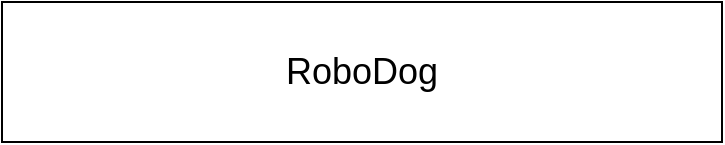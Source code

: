 <mxfile version="13.6.5" pages="5">
    <diagram id="tkFFh05xRgLOvUyrIKHx" name="ドメインモデル">
        <mxGraphModel dx="820" dy="575" grid="1" gridSize="10" guides="1" tooltips="1" connect="1" arrows="1" fold="1" page="1" pageScale="1" pageWidth="827" pageHeight="1169" math="0" shadow="0">
            <root>
                <mxCell id="nxpGQkWJrcfSHF4RF-Jc-0"/>
                <mxCell id="nxpGQkWJrcfSHF4RF-Jc-1" parent="nxpGQkWJrcfSHF4RF-Jc-0"/>
                <mxCell id="nxpGQkWJrcfSHF4RF-Jc-2" value="&lt;font style=&quot;font-size: 18px&quot;&gt;RoboDog&lt;/font&gt;" style="rounded=0;whiteSpace=wrap;html=1;" parent="nxpGQkWJrcfSHF4RF-Jc-1" vertex="1">
                    <mxGeometry x="90" y="150" width="360" height="70" as="geometry"/>
                </mxCell>
            </root>
        </mxGraphModel>
    </diagram>
    <diagram id="LhKQqbcJ0LBjxQpa3Uy2" name="ユースケース図">
        &#xa;
        <mxGraphModel dx="820" dy="575" grid="1" gridSize="10" guides="1" tooltips="1" connect="1" arrows="1" fold="1" page="1" pageScale="1" pageWidth="827" pageHeight="1169" math="0" shadow="0">
            &#xa;
            <root>
                &#xa;
                <mxCell id="0"/>
                &#xa;
                <mxCell id="1" parent="0"/>
                &#xa;
                <mxCell id="6" value="ユーザ" style="shape=umlActor;verticalLabelPosition=bottom;verticalAlign=top;html=1;outlineConnect=0;" parent="1" vertex="1">
                    &#xa;
                    <mxGeometry x="80" y="160" width="30" height="60" as="geometry"/>
                    &#xa;
                </mxCell>
                &#xa;
                <mxCell id="9" value="&lt;font style=&quot;font-size: 18px&quot;&gt;名前を変更する&lt;/font&gt;" style="ellipse;whiteSpace=wrap;html=1;" parent="1" vertex="1">
                    &#xa;
                    <mxGeometry x="240" y="80" width="250" height="80" as="geometry"/>
                    &#xa;
                </mxCell>
                &#xa;
                <mxCell id="10" value="&lt;font style=&quot;font-size: 18px&quot;&gt;時刻に応じた挨拶をする&lt;/font&gt;" style="ellipse;whiteSpace=wrap;html=1;" parent="1" vertex="1">
                    &#xa;
                    <mxGeometry x="234" y="200" width="366" height="80" as="geometry"/>
                    &#xa;
                </mxCell>
                &#xa;
                <mxCell id="13" value="&lt;font style=&quot;font-size: 18px&quot;&gt;2つの整数の足し算をする&lt;/font&gt;" style="ellipse;whiteSpace=wrap;html=1;" parent="1" vertex="1">
                    &#xa;
                    <mxGeometry x="240" y="330" width="360" height="80" as="geometry"/>
                    &#xa;
                </mxCell>
                &#xa;
                <mxCell id="14" value="" style="endArrow=none;html=1;" parent="1" edge="1">
                    &#xa;
                    <mxGeometry width="50" height="50" relative="1" as="geometry">
                        &#xa;
                        <mxPoint x="130" y="180" as="sourcePoint"/>
                        &#xa;
                        <mxPoint x="260" y="140" as="targetPoint"/>
                        &#xa;
                    </mxGeometry>
                    &#xa;
                </mxCell>
                &#xa;
                <mxCell id="15" value="" style="endArrow=none;html=1;" parent="1" edge="1">
                    &#xa;
                    <mxGeometry width="50" height="50" relative="1" as="geometry">
                        &#xa;
                        <mxPoint x="130" y="210" as="sourcePoint"/>
                        &#xa;
                        <mxPoint x="220" y="240" as="targetPoint"/>
                        &#xa;
                    </mxGeometry>
                    &#xa;
                </mxCell>
                &#xa;
                <mxCell id="16" value="" style="endArrow=none;html=1;" parent="1" edge="1">
                    &#xa;
                    <mxGeometry width="50" height="50" relative="1" as="geometry">
                        &#xa;
                        <mxPoint x="130" y="230" as="sourcePoint"/>
                        &#xa;
                        <mxPoint x="260" y="330" as="targetPoint"/>
                        &#xa;
                    </mxGeometry>
                    &#xa;
                </mxCell>
                &#xa;
            </root>
            &#xa;
        </mxGraphModel>
        &#xa;
    </diagram>
    <diagram id="leHfcivhyb52V9ilxUCZ" name="名前を変更する分析モデル">
        <mxGraphModel dx="820" dy="1744" grid="1" gridSize="10" guides="1" tooltips="1" connect="1" arrows="1" fold="1" page="1" pageScale="1" pageWidth="827" pageHeight="1169" math="0" shadow="0">
            <root>
                <mxCell id="xK2DXMfjPnLTOBb2WVJY-0"/>
                <mxCell id="xK2DXMfjPnLTOBb2WVJY-1" parent="xK2DXMfjPnLTOBb2WVJY-0"/>
                <mxCell id="xK2DXMfjPnLTOBb2WVJY-2" value="Actor" style="shape=umlActor;verticalLabelPosition=bottom;verticalAlign=top;html=1;outlineConnect=0;" parent="xK2DXMfjPnLTOBb2WVJY-1" vertex="1">
                    <mxGeometry x="50" y="-980" width="50" height="80" as="geometry"/>
                </mxCell>
                <mxCell id="xK2DXMfjPnLTOBb2WVJY-6" value="" style="ellipse;whiteSpace=wrap;html=1;aspect=fixed;" parent="xK2DXMfjPnLTOBb2WVJY-1" vertex="1">
                    <mxGeometry x="230" y="-1110" width="70" height="70" as="geometry"/>
                </mxCell>
                <mxCell id="xK2DXMfjPnLTOBb2WVJY-7" value="" style="endArrow=none;html=1;" parent="xK2DXMfjPnLTOBb2WVJY-1" edge="1">
                    <mxGeometry width="50" height="50" relative="1" as="geometry">
                        <mxPoint x="200" y="-1080" as="sourcePoint"/>
                        <mxPoint x="230" y="-1080" as="targetPoint"/>
                        <Array as="points"/>
                    </mxGeometry>
                </mxCell>
                <mxCell id="xK2DXMfjPnLTOBb2WVJY-8" value="" style="endArrow=none;html=1;" parent="xK2DXMfjPnLTOBb2WVJY-1" edge="1">
                    <mxGeometry width="50" height="50" relative="1" as="geometry">
                        <mxPoint x="200" y="-1055" as="sourcePoint"/>
                        <mxPoint x="200" y="-1110" as="targetPoint"/>
                    </mxGeometry>
                </mxCell>
                <mxCell id="jP59E5Vkrv_--OYEcTrB-5" value="" style="endArrow=classic;html=1;" parent="xK2DXMfjPnLTOBb2WVJY-1" edge="1">
                    <mxGeometry relative="1" as="geometry">
                        <mxPoint x="120" y="-970" as="sourcePoint"/>
                        <mxPoint x="190" y="-1080" as="targetPoint"/>
                    </mxGeometry>
                </mxCell>
                <mxCell id="jP59E5Vkrv_--OYEcTrB-6" value="&lt;font style=&quot;font-size: 14px&quot;&gt;名前の変更を&lt;br&gt;クリックする&lt;/font&gt;" style="edgeLabel;resizable=0;html=1;align=center;verticalAlign=middle;" parent="jP59E5Vkrv_--OYEcTrB-5" connectable="0" vertex="1">
                    <mxGeometry relative="1" as="geometry">
                        <mxPoint x="-24.9" as="offset"/>
                    </mxGeometry>
                </mxCell>
                <mxCell id="jP59E5Vkrv_--OYEcTrB-7" value="" style="ellipse;whiteSpace=wrap;html=1;aspect=fixed;" parent="xK2DXMfjPnLTOBb2WVJY-1" vertex="1">
                    <mxGeometry x="230" y="-910" width="70" height="70" as="geometry"/>
                </mxCell>
                <mxCell id="jP59E5Vkrv_--OYEcTrB-8" value="" style="endArrow=none;html=1;" parent="xK2DXMfjPnLTOBb2WVJY-1" edge="1">
                    <mxGeometry width="50" height="50" relative="1" as="geometry">
                        <mxPoint x="200" y="-880" as="sourcePoint"/>
                        <mxPoint x="230" y="-880" as="targetPoint"/>
                        <Array as="points"/>
                    </mxGeometry>
                </mxCell>
                <mxCell id="jP59E5Vkrv_--OYEcTrB-9" value="" style="endArrow=none;html=1;" parent="xK2DXMfjPnLTOBb2WVJY-1" edge="1">
                    <mxGeometry width="50" height="50" relative="1" as="geometry">
                        <mxPoint x="200" y="-855" as="sourcePoint"/>
                        <mxPoint x="200" y="-910" as="targetPoint"/>
                    </mxGeometry>
                </mxCell>
                <mxCell id="jP59E5Vkrv_--OYEcTrB-10" value="" style="endArrow=classic;html=1;" parent="xK2DXMfjPnLTOBb2WVJY-1" edge="1">
                    <mxGeometry relative="1" as="geometry">
                        <mxPoint x="120" y="-930" as="sourcePoint"/>
                        <mxPoint x="200" y="-880" as="targetPoint"/>
                    </mxGeometry>
                </mxCell>
                <mxCell id="jP59E5Vkrv_--OYEcTrB-11" value="&lt;span style=&quot;font-size: 14px&quot;&gt;新しい名前&lt;br&gt;を入力する&lt;br&gt;&lt;/span&gt;" style="edgeLabel;resizable=0;html=1;align=center;verticalAlign=middle;" parent="jP59E5Vkrv_--OYEcTrB-10" connectable="0" vertex="1">
                    <mxGeometry relative="1" as="geometry">
                        <mxPoint x="-24.9" y="4.84" as="offset"/>
                    </mxGeometry>
                </mxCell>
                <mxCell id="L8tmc_ibJz1NVLAluWjM-0" value="&lt;font style=&quot;font-size: 14px&quot;&gt;RoboDog&lt;/font&gt;&lt;br&gt;システムメニュー" style="text;html=1;strokeColor=none;fillColor=none;align=center;verticalAlign=middle;whiteSpace=wrap;rounded=0;" parent="xK2DXMfjPnLTOBb2WVJY-1" vertex="1">
                    <mxGeometry x="209.5" y="-1030" width="111" height="40" as="geometry"/>
                </mxCell>
                <mxCell id="L8tmc_ibJz1NVLAluWjM-1" value="&lt;span style=&quot;font-size: 14px&quot;&gt;名前の変更画面&lt;/span&gt;" style="text;html=1;strokeColor=none;fillColor=none;align=center;verticalAlign=middle;whiteSpace=wrap;rounded=0;" parent="xK2DXMfjPnLTOBb2WVJY-1" vertex="1">
                    <mxGeometry x="209.5" y="-830" width="111" height="40" as="geometry"/>
                </mxCell>
                <mxCell id="L8tmc_ibJz1NVLAluWjM-2" value="" style="ellipse;whiteSpace=wrap;html=1;aspect=fixed;" parent="xK2DXMfjPnLTOBb2WVJY-1" vertex="1">
                    <mxGeometry x="440" y="-1040" width="80" height="80" as="geometry"/>
                </mxCell>
                <mxCell id="L8tmc_ibJz1NVLAluWjM-3" value="" style="ellipse;whiteSpace=wrap;html=1;aspect=fixed;" parent="xK2DXMfjPnLTOBb2WVJY-1" vertex="1">
                    <mxGeometry x="440" y="-890" width="80" height="80" as="geometry"/>
                </mxCell>
                <mxCell id="L8tmc_ibJz1NVLAluWjM-4" value="" style="ellipse;whiteSpace=wrap;html=1;aspect=fixed;" parent="xK2DXMfjPnLTOBb2WVJY-1" vertex="1">
                    <mxGeometry x="350" y="-760" width="80" height="80" as="geometry"/>
                </mxCell>
                <mxCell id="L8tmc_ibJz1NVLAluWjM-5" value="" style="ellipse;whiteSpace=wrap;html=1;aspect=fixed;" parent="xK2DXMfjPnLTOBb2WVJY-1" vertex="1">
                    <mxGeometry x="680" y="-960" width="80" height="80" as="geometry"/>
                </mxCell>
                <mxCell id="L8tmc_ibJz1NVLAluWjM-7" value="" style="ellipse;whiteSpace=wrap;html=1;aspect=fixed;" parent="xK2DXMfjPnLTOBb2WVJY-1" vertex="1">
                    <mxGeometry x="230" y="-700" width="70" height="70" as="geometry"/>
                </mxCell>
                <mxCell id="L8tmc_ibJz1NVLAluWjM-8" value="" style="endArrow=none;html=1;" parent="xK2DXMfjPnLTOBb2WVJY-1" edge="1">
                    <mxGeometry width="50" height="50" relative="1" as="geometry">
                        <mxPoint x="200" y="-670" as="sourcePoint"/>
                        <mxPoint x="230" y="-670" as="targetPoint"/>
                        <Array as="points"/>
                    </mxGeometry>
                </mxCell>
                <mxCell id="L8tmc_ibJz1NVLAluWjM-9" value="" style="endArrow=none;html=1;" parent="xK2DXMfjPnLTOBb2WVJY-1" edge="1">
                    <mxGeometry width="50" height="50" relative="1" as="geometry">
                        <mxPoint x="200" y="-645" as="sourcePoint"/>
                        <mxPoint x="200" y="-700" as="targetPoint"/>
                    </mxGeometry>
                </mxCell>
                <mxCell id="L8tmc_ibJz1NVLAluWjM-10" value="&lt;span style=&quot;font-size: 14px&quot;&gt;名前の変更結果表示画面&lt;/span&gt;" style="text;html=1;strokeColor=none;fillColor=none;align=center;verticalAlign=middle;whiteSpace=wrap;rounded=0;" parent="xK2DXMfjPnLTOBb2WVJY-1" vertex="1">
                    <mxGeometry x="179.5" y="-624" width="170.5" height="40" as="geometry"/>
                </mxCell>
                <mxCell id="L8tmc_ibJz1NVLAluWjM-11" value="" style="endArrow=classic;html=1;" parent="xK2DXMfjPnLTOBb2WVJY-1" edge="1">
                    <mxGeometry width="50" height="50" relative="1" as="geometry">
                        <mxPoint x="310" y="-1050" as="sourcePoint"/>
                        <mxPoint x="430" y="-1020" as="targetPoint"/>
                    </mxGeometry>
                </mxCell>
                <mxCell id="L8tmc_ibJz1NVLAluWjM-13" value="" style="endArrow=classic;startArrow=classic;html=1;" parent="xK2DXMfjPnLTOBb2WVJY-1" edge="1">
                    <mxGeometry width="50" height="50" relative="1" as="geometry">
                        <mxPoint x="530" y="-1000" as="sourcePoint"/>
                        <mxPoint x="680" y="-960" as="targetPoint"/>
                    </mxGeometry>
                </mxCell>
                <mxCell id="L8tmc_ibJz1NVLAluWjM-14" value="" style="endArrow=classic;html=1;" parent="xK2DXMfjPnLTOBb2WVJY-1" edge="1">
                    <mxGeometry width="50" height="50" relative="1" as="geometry">
                        <mxPoint x="440" y="-790" as="sourcePoint"/>
                        <mxPoint x="420" y="-770" as="targetPoint"/>
                        <Array as="points">
                            <mxPoint x="460" y="-810"/>
                        </Array>
                    </mxGeometry>
                </mxCell>
                <mxCell id="L8tmc_ibJz1NVLAluWjM-15" value="" style="endArrow=classic;html=1;" parent="xK2DXMfjPnLTOBb2WVJY-1" edge="1">
                    <mxGeometry width="50" height="50" relative="1" as="geometry">
                        <mxPoint x="340" y="-695" as="sourcePoint"/>
                        <mxPoint x="310" y="-680" as="targetPoint"/>
                    </mxGeometry>
                </mxCell>
                <mxCell id="L8tmc_ibJz1NVLAluWjM-16" value="&lt;span style=&quot;font-size: 14px&quot;&gt;結果の表示&lt;br&gt;&lt;/span&gt;" style="text;html=1;strokeColor=none;fillColor=none;align=center;verticalAlign=middle;whiteSpace=wrap;rounded=0;" parent="xK2DXMfjPnLTOBb2WVJY-1" vertex="1">
                    <mxGeometry x="334.5" y="-670" width="111" height="40" as="geometry"/>
                </mxCell>
                <mxCell id="L8tmc_ibJz1NVLAluWjM-17" value="&lt;span style=&quot;font-size: 14px&quot;&gt;名前の変更&lt;/span&gt;" style="text;html=1;strokeColor=none;fillColor=none;align=center;verticalAlign=middle;whiteSpace=wrap;rounded=0;" parent="xK2DXMfjPnLTOBb2WVJY-1" vertex="1">
                    <mxGeometry x="445.5" y="-810" width="111" height="40" as="geometry"/>
                </mxCell>
                <mxCell id="L8tmc_ibJz1NVLAluWjM-18" value="&lt;span style=&quot;font-size: 14px&quot;&gt;名前の変更画面表示&lt;/span&gt;" style="text;html=1;strokeColor=none;fillColor=none;align=center;verticalAlign=middle;whiteSpace=wrap;rounded=0;" parent="xK2DXMfjPnLTOBb2WVJY-1" vertex="1">
                    <mxGeometry x="421" y="-960" width="135.5" height="40" as="geometry"/>
                </mxCell>
                <mxCell id="L8tmc_ibJz1NVLAluWjM-19" value="&lt;span style=&quot;font-size: 14px&quot;&gt;RoboDog&lt;/span&gt;" style="text;html=1;strokeColor=none;fillColor=none;align=center;verticalAlign=middle;whiteSpace=wrap;rounded=0;" parent="xK2DXMfjPnLTOBb2WVJY-1" vertex="1">
                    <mxGeometry x="664.5" y="-880" width="111" height="40" as="geometry"/>
                </mxCell>
                <mxCell id="L8tmc_ibJz1NVLAluWjM-20" value="" style="line;strokeWidth=2;html=1;" parent="xK2DXMfjPnLTOBb2WVJY-1" vertex="1">
                    <mxGeometry x="685" y="-880" width="70" height="10" as="geometry"/>
                </mxCell>
                <mxCell id="L8tmc_ibJz1NVLAluWjM-21" value="&lt;span style=&quot;font-size: 14px&quot;&gt;&amp;lt;&lt;br&gt;&lt;/span&gt;" style="text;html=1;strokeColor=none;fillColor=none;align=center;verticalAlign=middle;whiteSpace=wrap;rounded=0;" parent="xK2DXMfjPnLTOBb2WVJY-1" vertex="1">
                    <mxGeometry x="424.5" y="-1060" width="111" height="40" as="geometry"/>
                </mxCell>
                <mxCell id="L8tmc_ibJz1NVLAluWjM-22" value="&lt;span style=&quot;font-size: 14px&quot;&gt;&amp;lt;&lt;/span&gt;" style="text;html=1;strokeColor=none;fillColor=none;align=center;verticalAlign=middle;whiteSpace=wrap;rounded=0;" parent="xK2DXMfjPnLTOBb2WVJY-1" vertex="1">
                    <mxGeometry x="424.5" y="-910" width="111" height="40" as="geometry"/>
                </mxCell>
                <mxCell id="L8tmc_ibJz1NVLAluWjM-23" value="" style="endArrow=classic;startArrow=classic;html=1;" parent="xK2DXMfjPnLTOBb2WVJY-1" edge="1">
                    <mxGeometry width="50" height="50" relative="1" as="geometry">
                        <mxPoint x="530" y="-860" as="sourcePoint"/>
                        <mxPoint x="680" y="-910" as="targetPoint"/>
                    </mxGeometry>
                </mxCell>
                <mxCell id="L8tmc_ibJz1NVLAluWjM-24" value="" style="endArrow=classic;html=1;" parent="xK2DXMfjPnLTOBb2WVJY-1" edge="1">
                    <mxGeometry width="50" height="50" relative="1" as="geometry">
                        <mxPoint x="310" y="-860" as="sourcePoint"/>
                        <mxPoint x="430" y="-850" as="targetPoint"/>
                    </mxGeometry>
                </mxCell>
                <mxCell id="L8tmc_ibJz1NVLAluWjM-25" value="" style="endArrow=classic;html=1;" parent="xK2DXMfjPnLTOBb2WVJY-1" edge="1">
                    <mxGeometry width="50" height="50" relative="1" as="geometry">
                        <mxPoint x="430" y="-980" as="sourcePoint"/>
                        <mxPoint x="310" y="-900" as="targetPoint"/>
                    </mxGeometry>
                </mxCell>
            </root>
        </mxGraphModel>
    </diagram>
    <diagram id="v_VKHdhqtzQyPYXervkS" name="時刻に応じた挨拶をする分析モデル">
        <mxGraphModel dx="820" dy="1744" grid="1" gridSize="10" guides="1" tooltips="1" connect="1" arrows="1" fold="1" page="1" pageScale="1" pageWidth="827" pageHeight="1169" math="0" shadow="0">
            <root>
                <mxCell id="adgyNSO41N8wVR6gLIsb-0"/>
                <mxCell id="adgyNSO41N8wVR6gLIsb-1" parent="adgyNSO41N8wVR6gLIsb-0"/>
                <mxCell id="adgyNSO41N8wVR6gLIsb-2" value="Actor" style="shape=umlActor;verticalLabelPosition=bottom;verticalAlign=top;html=1;outlineConnect=0;" parent="adgyNSO41N8wVR6gLIsb-1" vertex="1">
                    <mxGeometry x="50" y="-980" width="50" height="80" as="geometry"/>
                </mxCell>
                <mxCell id="adgyNSO41N8wVR6gLIsb-3" value="" style="ellipse;whiteSpace=wrap;html=1;aspect=fixed;" parent="adgyNSO41N8wVR6gLIsb-1" vertex="1">
                    <mxGeometry x="230" y="-1110" width="70" height="70" as="geometry"/>
                </mxCell>
                <mxCell id="adgyNSO41N8wVR6gLIsb-4" value="" style="endArrow=none;html=1;" parent="adgyNSO41N8wVR6gLIsb-1" edge="1">
                    <mxGeometry width="50" height="50" relative="1" as="geometry">
                        <mxPoint x="200" y="-1080" as="sourcePoint"/>
                        <mxPoint x="230" y="-1080" as="targetPoint"/>
                        <Array as="points"/>
                    </mxGeometry>
                </mxCell>
                <mxCell id="adgyNSO41N8wVR6gLIsb-5" value="" style="endArrow=none;html=1;" parent="adgyNSO41N8wVR6gLIsb-1" edge="1">
                    <mxGeometry width="50" height="50" relative="1" as="geometry">
                        <mxPoint x="200" y="-1055" as="sourcePoint"/>
                        <mxPoint x="200" y="-1110" as="targetPoint"/>
                    </mxGeometry>
                </mxCell>
                <mxCell id="adgyNSO41N8wVR6gLIsb-6" value="" style="endArrow=classic;html=1;" parent="adgyNSO41N8wVR6gLIsb-1" edge="1">
                    <mxGeometry relative="1" as="geometry">
                        <mxPoint x="120" y="-970" as="sourcePoint"/>
                        <mxPoint x="190" y="-1080" as="targetPoint"/>
                    </mxGeometry>
                </mxCell>
                <mxCell id="adgyNSO41N8wVR6gLIsb-7" value="&lt;span style=&quot;font-size: 14px&quot;&gt;時刻に応じた挨&lt;br&gt;拶をクリック&lt;/span&gt;" style="edgeLabel;resizable=0;html=1;align=center;verticalAlign=middle;" parent="adgyNSO41N8wVR6gLIsb-6" connectable="0" vertex="1">
                    <mxGeometry relative="1" as="geometry">
                        <mxPoint x="-24.9" as="offset"/>
                    </mxGeometry>
                </mxCell>
                <mxCell id="adgyNSO41N8wVR6gLIsb-8" value="" style="ellipse;whiteSpace=wrap;html=1;aspect=fixed;" parent="adgyNSO41N8wVR6gLIsb-1" vertex="1">
                    <mxGeometry x="230" y="-910" width="70" height="70" as="geometry"/>
                </mxCell>
                <mxCell id="adgyNSO41N8wVR6gLIsb-9" value="" style="endArrow=none;html=1;" parent="adgyNSO41N8wVR6gLIsb-1" edge="1">
                    <mxGeometry width="50" height="50" relative="1" as="geometry">
                        <mxPoint x="200" y="-880" as="sourcePoint"/>
                        <mxPoint x="230" y="-880" as="targetPoint"/>
                        <Array as="points"/>
                    </mxGeometry>
                </mxCell>
                <mxCell id="adgyNSO41N8wVR6gLIsb-10" value="" style="endArrow=none;html=1;" parent="adgyNSO41N8wVR6gLIsb-1" edge="1">
                    <mxGeometry width="50" height="50" relative="1" as="geometry">
                        <mxPoint x="200" y="-855" as="sourcePoint"/>
                        <mxPoint x="200" y="-910" as="targetPoint"/>
                    </mxGeometry>
                </mxCell>
                <mxCell id="adgyNSO41N8wVR6gLIsb-11" value="" style="endArrow=classic;html=1;" parent="adgyNSO41N8wVR6gLIsb-1" edge="1">
                    <mxGeometry relative="1" as="geometry">
                        <mxPoint x="120" y="-930" as="sourcePoint"/>
                        <mxPoint x="200" y="-880" as="targetPoint"/>
                    </mxGeometry>
                </mxCell>
                <mxCell id="adgyNSO41N8wVR6gLIsb-12" value="&lt;span style=&quot;font-size: 14px&quot;&gt;時刻を入力&lt;br&gt;する&lt;br&gt;&lt;/span&gt;" style="edgeLabel;resizable=0;html=1;align=center;verticalAlign=middle;" parent="adgyNSO41N8wVR6gLIsb-11" connectable="0" vertex="1">
                    <mxGeometry relative="1" as="geometry">
                        <mxPoint x="-24.9" y="4.84" as="offset"/>
                    </mxGeometry>
                </mxCell>
                <mxCell id="adgyNSO41N8wVR6gLIsb-13" value="&lt;font style=&quot;font-size: 14px&quot;&gt;RoboDog&lt;/font&gt;&lt;br&gt;システムメニュー" style="text;html=1;strokeColor=none;fillColor=none;align=center;verticalAlign=middle;whiteSpace=wrap;rounded=0;" parent="adgyNSO41N8wVR6gLIsb-1" vertex="1">
                    <mxGeometry x="209.5" y="-1030" width="111" height="40" as="geometry"/>
                </mxCell>
                <mxCell id="adgyNSO41N8wVR6gLIsb-14" value="&lt;span style=&quot;font-size: 14px&quot;&gt;名前の変更画面&lt;/span&gt;" style="text;html=1;strokeColor=none;fillColor=none;align=center;verticalAlign=middle;whiteSpace=wrap;rounded=0;" parent="adgyNSO41N8wVR6gLIsb-1" vertex="1">
                    <mxGeometry x="209.5" y="-830" width="111" height="40" as="geometry"/>
                </mxCell>
                <mxCell id="adgyNSO41N8wVR6gLIsb-15" value="" style="ellipse;whiteSpace=wrap;html=1;aspect=fixed;" parent="adgyNSO41N8wVR6gLIsb-1" vertex="1">
                    <mxGeometry x="440" y="-1040" width="80" height="80" as="geometry"/>
                </mxCell>
                <mxCell id="adgyNSO41N8wVR6gLIsb-16" value="" style="ellipse;whiteSpace=wrap;html=1;aspect=fixed;" parent="adgyNSO41N8wVR6gLIsb-1" vertex="1">
                    <mxGeometry x="440" y="-890" width="80" height="80" as="geometry"/>
                </mxCell>
                <mxCell id="adgyNSO41N8wVR6gLIsb-17" value="" style="ellipse;whiteSpace=wrap;html=1;aspect=fixed;" parent="adgyNSO41N8wVR6gLIsb-1" vertex="1">
                    <mxGeometry x="350" y="-760" width="80" height="80" as="geometry"/>
                </mxCell>
                <mxCell id="adgyNSO41N8wVR6gLIsb-19" value="" style="ellipse;whiteSpace=wrap;html=1;aspect=fixed;" parent="adgyNSO41N8wVR6gLIsb-1" vertex="1">
                    <mxGeometry x="230" y="-700" width="70" height="70" as="geometry"/>
                </mxCell>
                <mxCell id="adgyNSO41N8wVR6gLIsb-20" value="" style="endArrow=none;html=1;" parent="adgyNSO41N8wVR6gLIsb-1" edge="1">
                    <mxGeometry width="50" height="50" relative="1" as="geometry">
                        <mxPoint x="200" y="-670" as="sourcePoint"/>
                        <mxPoint x="230" y="-670" as="targetPoint"/>
                        <Array as="points"/>
                    </mxGeometry>
                </mxCell>
                <mxCell id="adgyNSO41N8wVR6gLIsb-21" value="" style="endArrow=none;html=1;" parent="adgyNSO41N8wVR6gLIsb-1" edge="1">
                    <mxGeometry width="50" height="50" relative="1" as="geometry">
                        <mxPoint x="200" y="-645" as="sourcePoint"/>
                        <mxPoint x="200" y="-700" as="targetPoint"/>
                    </mxGeometry>
                </mxCell>
                <mxCell id="adgyNSO41N8wVR6gLIsb-22" value="" style="endArrow=classic;html=1;" parent="adgyNSO41N8wVR6gLIsb-1" edge="1">
                    <mxGeometry width="50" height="50" relative="1" as="geometry">
                        <mxPoint x="310" y="-1050" as="sourcePoint"/>
                        <mxPoint x="430" y="-1020" as="targetPoint"/>
                    </mxGeometry>
                </mxCell>
                <mxCell id="adgyNSO41N8wVR6gLIsb-24" value="" style="endArrow=classic;html=1;" parent="adgyNSO41N8wVR6gLIsb-1" edge="1">
                    <mxGeometry width="50" height="50" relative="1" as="geometry">
                        <mxPoint x="440" y="-790" as="sourcePoint"/>
                        <mxPoint x="420" y="-770" as="targetPoint"/>
                        <Array as="points">
                            <mxPoint x="460" y="-810"/>
                        </Array>
                    </mxGeometry>
                </mxCell>
                <mxCell id="adgyNSO41N8wVR6gLIsb-25" value="" style="endArrow=classic;html=1;" parent="adgyNSO41N8wVR6gLIsb-1" edge="1">
                    <mxGeometry width="50" height="50" relative="1" as="geometry">
                        <mxPoint x="340" y="-695" as="sourcePoint"/>
                        <mxPoint x="310" y="-680" as="targetPoint"/>
                    </mxGeometry>
                </mxCell>
                <mxCell id="adgyNSO41N8wVR6gLIsb-26" value="&lt;span style=&quot;font-size: 14px&quot;&gt;結果の表示&lt;br&gt;&lt;/span&gt;" style="text;html=1;strokeColor=none;fillColor=none;align=center;verticalAlign=middle;whiteSpace=wrap;rounded=0;" parent="adgyNSO41N8wVR6gLIsb-1" vertex="1">
                    <mxGeometry x="334.5" y="-670" width="111" height="40" as="geometry"/>
                </mxCell>
                <mxCell id="adgyNSO41N8wVR6gLIsb-27" value="&lt;span style=&quot;font-size: 14px&quot;&gt;時刻設定&lt;/span&gt;" style="text;html=1;strokeColor=none;fillColor=none;align=center;verticalAlign=middle;whiteSpace=wrap;rounded=0;" parent="adgyNSO41N8wVR6gLIsb-1" vertex="1">
                    <mxGeometry x="445.5" y="-810" width="111" height="40" as="geometry"/>
                </mxCell>
                <mxCell id="adgyNSO41N8wVR6gLIsb-28" value="&lt;span style=&quot;font-size: 14px&quot;&gt;表示２１&lt;/span&gt;" style="text;html=1;strokeColor=none;fillColor=none;align=center;verticalAlign=middle;whiteSpace=wrap;rounded=0;" parent="adgyNSO41N8wVR6gLIsb-1" vertex="1">
                    <mxGeometry x="421" y="-960" width="135.5" height="40" as="geometry"/>
                </mxCell>
                <mxCell id="adgyNSO41N8wVR6gLIsb-31" value="&lt;span style=&quot;font-size: 14px&quot;&gt;&amp;lt;&lt;br&gt;&lt;/span&gt;" style="text;html=1;strokeColor=none;fillColor=none;align=center;verticalAlign=middle;whiteSpace=wrap;rounded=0;" parent="adgyNSO41N8wVR6gLIsb-1" vertex="1">
                    <mxGeometry x="424.5" y="-1060" width="111" height="40" as="geometry"/>
                </mxCell>
                <mxCell id="adgyNSO41N8wVR6gLIsb-32" value="&lt;span style=&quot;font-size: 14px&quot;&gt;&amp;lt;&lt;/span&gt;" style="text;html=1;strokeColor=none;fillColor=none;align=center;verticalAlign=middle;whiteSpace=wrap;rounded=0;" parent="adgyNSO41N8wVR6gLIsb-1" vertex="1">
                    <mxGeometry x="424.5" y="-910" width="111" height="40" as="geometry"/>
                </mxCell>
                <mxCell id="adgyNSO41N8wVR6gLIsb-33" value="" style="endArrow=classic;startArrow=classic;html=1;" parent="adgyNSO41N8wVR6gLIsb-1" edge="1">
                    <mxGeometry width="50" height="50" relative="1" as="geometry">
                        <mxPoint x="530" y="-860" as="sourcePoint"/>
                        <mxPoint x="680" y="-860" as="targetPoint"/>
                    </mxGeometry>
                </mxCell>
                <mxCell id="adgyNSO41N8wVR6gLIsb-34" value="" style="endArrow=classic;html=1;" parent="adgyNSO41N8wVR6gLIsb-1" edge="1">
                    <mxGeometry width="50" height="50" relative="1" as="geometry">
                        <mxPoint x="310" y="-860" as="sourcePoint"/>
                        <mxPoint x="430" y="-850" as="targetPoint"/>
                    </mxGeometry>
                </mxCell>
                <mxCell id="adgyNSO41N8wVR6gLIsb-35" value="" style="endArrow=classic;html=1;" parent="adgyNSO41N8wVR6gLIsb-1" edge="1">
                    <mxGeometry width="50" height="50" relative="1" as="geometry">
                        <mxPoint x="430" y="-980" as="sourcePoint"/>
                        <mxPoint x="310" y="-900" as="targetPoint"/>
                    </mxGeometry>
                </mxCell>
                <mxCell id="adgyNSO41N8wVR6gLIsb-37" value="" style="ellipse;whiteSpace=wrap;html=1;aspect=fixed;" parent="adgyNSO41N8wVR6gLIsb-1" vertex="1">
                    <mxGeometry x="700" y="-890" width="80" height="80" as="geometry"/>
                </mxCell>
                <mxCell id="adgyNSO41N8wVR6gLIsb-38" value="" style="line;strokeWidth=2;html=1;" parent="adgyNSO41N8wVR6gLIsb-1" vertex="1">
                    <mxGeometry x="710" y="-810" width="60" height="10" as="geometry"/>
                </mxCell>
                <mxCell id="adgyNSO41N8wVR6gLIsb-39" value="&lt;font style=&quot;font-size: 14px&quot;&gt;RoboDog&lt;/font&gt;" style="text;html=1;strokeColor=none;fillColor=none;align=center;verticalAlign=middle;whiteSpace=wrap;rounded=0;" parent="adgyNSO41N8wVR6gLIsb-1" vertex="1">
                    <mxGeometry x="684.5" y="-800" width="111" height="40" as="geometry"/>
                </mxCell>
                <mxCell id="kNi465lHEWfnAKWFc7tb-0" value="&lt;span style=&quot;font-size: 14px&quot;&gt;時刻に応じた挨拶表示画面&lt;/span&gt;" style="text;html=1;strokeColor=none;fillColor=none;align=center;verticalAlign=middle;whiteSpace=wrap;rounded=0;" parent="adgyNSO41N8wVR6gLIsb-1" vertex="1">
                    <mxGeometry x="170" y="-630" width="180" height="40" as="geometry"/>
                </mxCell>
                <mxCell id="kNi465lHEWfnAKWFc7tb-1" value="&lt;span style=&quot;font-size: 14px&quot;&gt;時刻を設定する▶&lt;/span&gt;" style="text;html=1;strokeColor=none;fillColor=none;align=center;verticalAlign=middle;whiteSpace=wrap;rounded=0;" parent="adgyNSO41N8wVR6gLIsb-1" vertex="1">
                    <mxGeometry x="550" y="-910" width="130" height="40" as="geometry"/>
                </mxCell>
                <mxCell id="kNi465lHEWfnAKWFc7tb-2" value="&lt;span style=&quot;font-size: 14px&quot;&gt;◀挨拶を受け取る&lt;/span&gt;" style="text;html=1;strokeColor=none;fillColor=none;align=center;verticalAlign=middle;whiteSpace=wrap;rounded=0;" parent="adgyNSO41N8wVR6gLIsb-1" vertex="1">
                    <mxGeometry x="550" y="-840" width="120" height="40" as="geometry"/>
                </mxCell>
                <mxCell id="kNi465lHEWfnAKWFc7tb-3" value="00;00～11;59 おはよう&lt;br&gt;　12;00～17;59 こんにちは&lt;br&gt;　18;00～23;59 こんばんは&lt;br&gt;と時刻に応じた挨拶を返す" style="rounded=0;whiteSpace=wrap;html=1;align=center;" parent="adgyNSO41N8wVR6gLIsb-1" vertex="1">
                    <mxGeometry x="502.5" y="-760" width="257.5" height="110" as="geometry"/>
                </mxCell>
            </root>
        </mxGraphModel>
    </diagram>
    <diagram id="S90ieCabRnqMaH33XSyu" name="２つの整数の足し算をする分析モデル">
        <mxGraphModel dx="820" dy="1744" grid="1" gridSize="10" guides="1" tooltips="1" connect="1" arrows="1" fold="1" page="1" pageScale="1" pageWidth="827" pageHeight="1169" math="0" shadow="0">
            <root>
                <mxCell id="HYxAXSwcPygyeKNEVqgU-0"/>
                <mxCell id="HYxAXSwcPygyeKNEVqgU-1" parent="HYxAXSwcPygyeKNEVqgU-0"/>
                <mxCell id="6G0fP7aGu8YC6I9vEUQP-0" value="Actor" style="shape=umlActor;verticalLabelPosition=bottom;verticalAlign=top;html=1;outlineConnect=0;" parent="HYxAXSwcPygyeKNEVqgU-1" vertex="1">
                    <mxGeometry x="50" y="-980" width="50" height="80" as="geometry"/>
                </mxCell>
                <mxCell id="6G0fP7aGu8YC6I9vEUQP-1" value="" style="ellipse;whiteSpace=wrap;html=1;aspect=fixed;" parent="HYxAXSwcPygyeKNEVqgU-1" vertex="1">
                    <mxGeometry x="230" y="-1110" width="70" height="70" as="geometry"/>
                </mxCell>
                <mxCell id="6G0fP7aGu8YC6I9vEUQP-2" value="" style="endArrow=none;html=1;" parent="HYxAXSwcPygyeKNEVqgU-1" edge="1">
                    <mxGeometry width="50" height="50" relative="1" as="geometry">
                        <mxPoint x="200" y="-1080" as="sourcePoint"/>
                        <mxPoint x="230" y="-1080" as="targetPoint"/>
                        <Array as="points"/>
                    </mxGeometry>
                </mxCell>
                <mxCell id="6G0fP7aGu8YC6I9vEUQP-3" value="" style="endArrow=none;html=1;" parent="HYxAXSwcPygyeKNEVqgU-1" edge="1">
                    <mxGeometry width="50" height="50" relative="1" as="geometry">
                        <mxPoint x="200" y="-1055" as="sourcePoint"/>
                        <mxPoint x="200" y="-1110" as="targetPoint"/>
                    </mxGeometry>
                </mxCell>
                <mxCell id="6G0fP7aGu8YC6I9vEUQP-4" value="" style="endArrow=classic;html=1;" parent="HYxAXSwcPygyeKNEVqgU-1" edge="1">
                    <mxGeometry relative="1" as="geometry">
                        <mxPoint x="120" y="-970" as="sourcePoint"/>
                        <mxPoint x="190" y="-1080" as="targetPoint"/>
                    </mxGeometry>
                </mxCell>
                <mxCell id="6G0fP7aGu8YC6I9vEUQP-5" value="&lt;span style=&quot;font-size: 14px&quot;&gt;二つの整数の&lt;br&gt;足し算をクリック&lt;br&gt;&lt;/span&gt;" style="edgeLabel;resizable=0;html=1;align=center;verticalAlign=middle;" parent="6G0fP7aGu8YC6I9vEUQP-4" connectable="0" vertex="1">
                    <mxGeometry relative="1" as="geometry">
                        <mxPoint x="-24.9" as="offset"/>
                    </mxGeometry>
                </mxCell>
                <mxCell id="6G0fP7aGu8YC6I9vEUQP-6" value="" style="ellipse;whiteSpace=wrap;html=1;aspect=fixed;" parent="HYxAXSwcPygyeKNEVqgU-1" vertex="1">
                    <mxGeometry x="230" y="-910" width="70" height="70" as="geometry"/>
                </mxCell>
                <mxCell id="6G0fP7aGu8YC6I9vEUQP-7" value="" style="endArrow=none;html=1;" parent="HYxAXSwcPygyeKNEVqgU-1" edge="1">
                    <mxGeometry width="50" height="50" relative="1" as="geometry">
                        <mxPoint x="200" y="-880" as="sourcePoint"/>
                        <mxPoint x="230" y="-880" as="targetPoint"/>
                        <Array as="points"/>
                    </mxGeometry>
                </mxCell>
                <mxCell id="6G0fP7aGu8YC6I9vEUQP-8" value="" style="endArrow=none;html=1;" parent="HYxAXSwcPygyeKNEVqgU-1" edge="1">
                    <mxGeometry width="50" height="50" relative="1" as="geometry">
                        <mxPoint x="200" y="-855" as="sourcePoint"/>
                        <mxPoint x="200" y="-910" as="targetPoint"/>
                    </mxGeometry>
                </mxCell>
                <mxCell id="6G0fP7aGu8YC6I9vEUQP-9" value="" style="endArrow=classic;html=1;" parent="HYxAXSwcPygyeKNEVqgU-1" edge="1">
                    <mxGeometry relative="1" as="geometry">
                        <mxPoint x="120" y="-930" as="sourcePoint"/>
                        <mxPoint x="200" y="-880" as="targetPoint"/>
                    </mxGeometry>
                </mxCell>
                <mxCell id="6G0fP7aGu8YC6I9vEUQP-10" value="&lt;span style=&quot;font-size: 14px&quot;&gt;二つの整数&lt;br&gt;を入力する&lt;br&gt;&lt;/span&gt;" style="edgeLabel;resizable=0;html=1;align=center;verticalAlign=middle;" parent="6G0fP7aGu8YC6I9vEUQP-9" connectable="0" vertex="1">
                    <mxGeometry relative="1" as="geometry">
                        <mxPoint x="-24.9" y="4.84" as="offset"/>
                    </mxGeometry>
                </mxCell>
                <mxCell id="6G0fP7aGu8YC6I9vEUQP-11" value="&lt;font style=&quot;font-size: 14px&quot;&gt;RoboDog&lt;/font&gt;&lt;br&gt;システムメニュー" style="text;html=1;strokeColor=none;fillColor=none;align=center;verticalAlign=middle;whiteSpace=wrap;rounded=0;" parent="HYxAXSwcPygyeKNEVqgU-1" vertex="1">
                    <mxGeometry x="209.5" y="-1030" width="111" height="40" as="geometry"/>
                </mxCell>
                <mxCell id="6G0fP7aGu8YC6I9vEUQP-12" value="&lt;span style=&quot;font-size: 14px&quot;&gt;足し算入力画面&lt;/span&gt;" style="text;html=1;strokeColor=none;fillColor=none;align=center;verticalAlign=middle;whiteSpace=wrap;rounded=0;" parent="HYxAXSwcPygyeKNEVqgU-1" vertex="1">
                    <mxGeometry x="209.5" y="-830" width="111" height="40" as="geometry"/>
                </mxCell>
                <mxCell id="6G0fP7aGu8YC6I9vEUQP-13" value="" style="ellipse;whiteSpace=wrap;html=1;aspect=fixed;" parent="HYxAXSwcPygyeKNEVqgU-1" vertex="1">
                    <mxGeometry x="440" y="-1040" width="80" height="80" as="geometry"/>
                </mxCell>
                <mxCell id="6G0fP7aGu8YC6I9vEUQP-14" value="" style="ellipse;whiteSpace=wrap;html=1;aspect=fixed;" parent="HYxAXSwcPygyeKNEVqgU-1" vertex="1">
                    <mxGeometry x="440" y="-890" width="80" height="80" as="geometry"/>
                </mxCell>
                <mxCell id="6G0fP7aGu8YC6I9vEUQP-15" value="" style="ellipse;whiteSpace=wrap;html=1;aspect=fixed;" parent="HYxAXSwcPygyeKNEVqgU-1" vertex="1">
                    <mxGeometry x="350" y="-760" width="80" height="80" as="geometry"/>
                </mxCell>
                <mxCell id="6G0fP7aGu8YC6I9vEUQP-16" value="" style="ellipse;whiteSpace=wrap;html=1;aspect=fixed;" parent="HYxAXSwcPygyeKNEVqgU-1" vertex="1">
                    <mxGeometry x="680" y="-960" width="80" height="80" as="geometry"/>
                </mxCell>
                <mxCell id="6G0fP7aGu8YC6I9vEUQP-17" value="" style="ellipse;whiteSpace=wrap;html=1;aspect=fixed;" parent="HYxAXSwcPygyeKNEVqgU-1" vertex="1">
                    <mxGeometry x="230" y="-700" width="70" height="70" as="geometry"/>
                </mxCell>
                <mxCell id="6G0fP7aGu8YC6I9vEUQP-18" value="" style="endArrow=none;html=1;" parent="HYxAXSwcPygyeKNEVqgU-1" edge="1">
                    <mxGeometry width="50" height="50" relative="1" as="geometry">
                        <mxPoint x="200" y="-670" as="sourcePoint"/>
                        <mxPoint x="230" y="-670" as="targetPoint"/>
                        <Array as="points"/>
                    </mxGeometry>
                </mxCell>
                <mxCell id="6G0fP7aGu8YC6I9vEUQP-19" value="" style="endArrow=none;html=1;" parent="HYxAXSwcPygyeKNEVqgU-1" edge="1">
                    <mxGeometry width="50" height="50" relative="1" as="geometry">
                        <mxPoint x="200" y="-645" as="sourcePoint"/>
                        <mxPoint x="200" y="-700" as="targetPoint"/>
                    </mxGeometry>
                </mxCell>
                <mxCell id="6G0fP7aGu8YC6I9vEUQP-20" value="&lt;span style=&quot;font-size: 14px&quot;&gt;足し算の結果表示画面&lt;/span&gt;" style="text;html=1;strokeColor=none;fillColor=none;align=center;verticalAlign=middle;whiteSpace=wrap;rounded=0;" parent="HYxAXSwcPygyeKNEVqgU-1" vertex="1">
                    <mxGeometry x="179.5" y="-624" width="170.5" height="40" as="geometry"/>
                </mxCell>
                <mxCell id="6G0fP7aGu8YC6I9vEUQP-21" value="" style="endArrow=classic;html=1;" parent="HYxAXSwcPygyeKNEVqgU-1" edge="1">
                    <mxGeometry width="50" height="50" relative="1" as="geometry">
                        <mxPoint x="310" y="-1050" as="sourcePoint"/>
                        <mxPoint x="430" y="-1020" as="targetPoint"/>
                    </mxGeometry>
                </mxCell>
                <mxCell id="6G0fP7aGu8YC6I9vEUQP-23" value="" style="endArrow=classic;html=1;" parent="HYxAXSwcPygyeKNEVqgU-1" edge="1">
                    <mxGeometry width="50" height="50" relative="1" as="geometry">
                        <mxPoint x="440" y="-790" as="sourcePoint"/>
                        <mxPoint x="420" y="-770" as="targetPoint"/>
                        <Array as="points">
                            <mxPoint x="460" y="-810"/>
                        </Array>
                    </mxGeometry>
                </mxCell>
                <mxCell id="6G0fP7aGu8YC6I9vEUQP-24" value="" style="endArrow=classic;html=1;" parent="HYxAXSwcPygyeKNEVqgU-1" edge="1">
                    <mxGeometry width="50" height="50" relative="1" as="geometry">
                        <mxPoint x="340" y="-695" as="sourcePoint"/>
                        <mxPoint x="310" y="-680" as="targetPoint"/>
                    </mxGeometry>
                </mxCell>
                <mxCell id="6G0fP7aGu8YC6I9vEUQP-25" value="&lt;span style=&quot;font-size: 14px&quot;&gt;足し算結果表示&lt;br&gt;&lt;/span&gt;" style="text;html=1;strokeColor=none;fillColor=none;align=center;verticalAlign=middle;whiteSpace=wrap;rounded=0;" parent="HYxAXSwcPygyeKNEVqgU-1" vertex="1">
                    <mxGeometry x="334.5" y="-670" width="111" height="40" as="geometry"/>
                </mxCell>
                <mxCell id="6G0fP7aGu8YC6I9vEUQP-26" value="&lt;span style=&quot;font-size: 14px&quot;&gt;２つの整数を設定&lt;/span&gt;" style="text;html=1;strokeColor=none;fillColor=none;align=center;verticalAlign=middle;whiteSpace=wrap;rounded=0;" parent="HYxAXSwcPygyeKNEVqgU-1" vertex="1">
                    <mxGeometry x="445.5" y="-810" width="114.5" height="40" as="geometry"/>
                </mxCell>
                <mxCell id="6G0fP7aGu8YC6I9vEUQP-27" value="&lt;span style=&quot;font-size: 14px&quot;&gt;表示３１&lt;/span&gt;" style="text;html=1;strokeColor=none;fillColor=none;align=center;verticalAlign=middle;whiteSpace=wrap;rounded=0;" parent="HYxAXSwcPygyeKNEVqgU-1" vertex="1">
                    <mxGeometry x="421" y="-960" width="135.5" height="40" as="geometry"/>
                </mxCell>
                <mxCell id="6G0fP7aGu8YC6I9vEUQP-28" value="&lt;span style=&quot;font-size: 14px&quot;&gt;RoboDog&lt;/span&gt;" style="text;html=1;strokeColor=none;fillColor=none;align=center;verticalAlign=middle;whiteSpace=wrap;rounded=0;" parent="HYxAXSwcPygyeKNEVqgU-1" vertex="1">
                    <mxGeometry x="664.5" y="-880" width="111" height="40" as="geometry"/>
                </mxCell>
                <mxCell id="6G0fP7aGu8YC6I9vEUQP-29" value="" style="line;strokeWidth=2;html=1;" parent="HYxAXSwcPygyeKNEVqgU-1" vertex="1">
                    <mxGeometry x="685" y="-880" width="70" height="10" as="geometry"/>
                </mxCell>
                <mxCell id="6G0fP7aGu8YC6I9vEUQP-30" value="&lt;span style=&quot;font-size: 14px&quot;&gt;&amp;lt;&lt;br&gt;&lt;/span&gt;" style="text;html=1;strokeColor=none;fillColor=none;align=center;verticalAlign=middle;whiteSpace=wrap;rounded=0;" parent="HYxAXSwcPygyeKNEVqgU-1" vertex="1">
                    <mxGeometry x="424.5" y="-1060" width="111" height="40" as="geometry"/>
                </mxCell>
                <mxCell id="6G0fP7aGu8YC6I9vEUQP-31" value="&lt;span style=&quot;font-size: 14px&quot;&gt;&amp;lt;&lt;/span&gt;" style="text;html=1;strokeColor=none;fillColor=none;align=center;verticalAlign=middle;whiteSpace=wrap;rounded=0;" parent="HYxAXSwcPygyeKNEVqgU-1" vertex="1">
                    <mxGeometry x="424.5" y="-910" width="111" height="40" as="geometry"/>
                </mxCell>
                <mxCell id="6G0fP7aGu8YC6I9vEUQP-32" value="" style="endArrow=classic;startArrow=classic;html=1;" parent="HYxAXSwcPygyeKNEVqgU-1" edge="1">
                    <mxGeometry width="50" height="50" relative="1" as="geometry">
                        <mxPoint x="530" y="-860" as="sourcePoint"/>
                        <mxPoint x="680" y="-910" as="targetPoint"/>
                    </mxGeometry>
                </mxCell>
                <mxCell id="6G0fP7aGu8YC6I9vEUQP-33" value="" style="endArrow=classic;html=1;" parent="HYxAXSwcPygyeKNEVqgU-1" edge="1">
                    <mxGeometry width="50" height="50" relative="1" as="geometry">
                        <mxPoint x="310" y="-860" as="sourcePoint"/>
                        <mxPoint x="430" y="-850" as="targetPoint"/>
                    </mxGeometry>
                </mxCell>
                <mxCell id="6G0fP7aGu8YC6I9vEUQP-34" value="" style="endArrow=classic;html=1;" parent="HYxAXSwcPygyeKNEVqgU-1" edge="1">
                    <mxGeometry width="50" height="50" relative="1" as="geometry">
                        <mxPoint x="430" y="-980" as="sourcePoint"/>
                        <mxPoint x="310" y="-900" as="targetPoint"/>
                    </mxGeometry>
                </mxCell>
                <mxCell id="6Pp70Z3Uav26SKM7N1hc-1" value="" style="endArrow=classic;startArrow=classic;html=1;" edge="1" parent="HYxAXSwcPygyeKNEVqgU-1">
                    <mxGeometry width="50" height="50" relative="1" as="geometry">
                        <mxPoint x="450" y="-730" as="sourcePoint"/>
                        <mxPoint x="680" y="-885" as="targetPoint"/>
                    </mxGeometry>
                </mxCell>
            </root>
        </mxGraphModel>
    </diagram>
</mxfile>